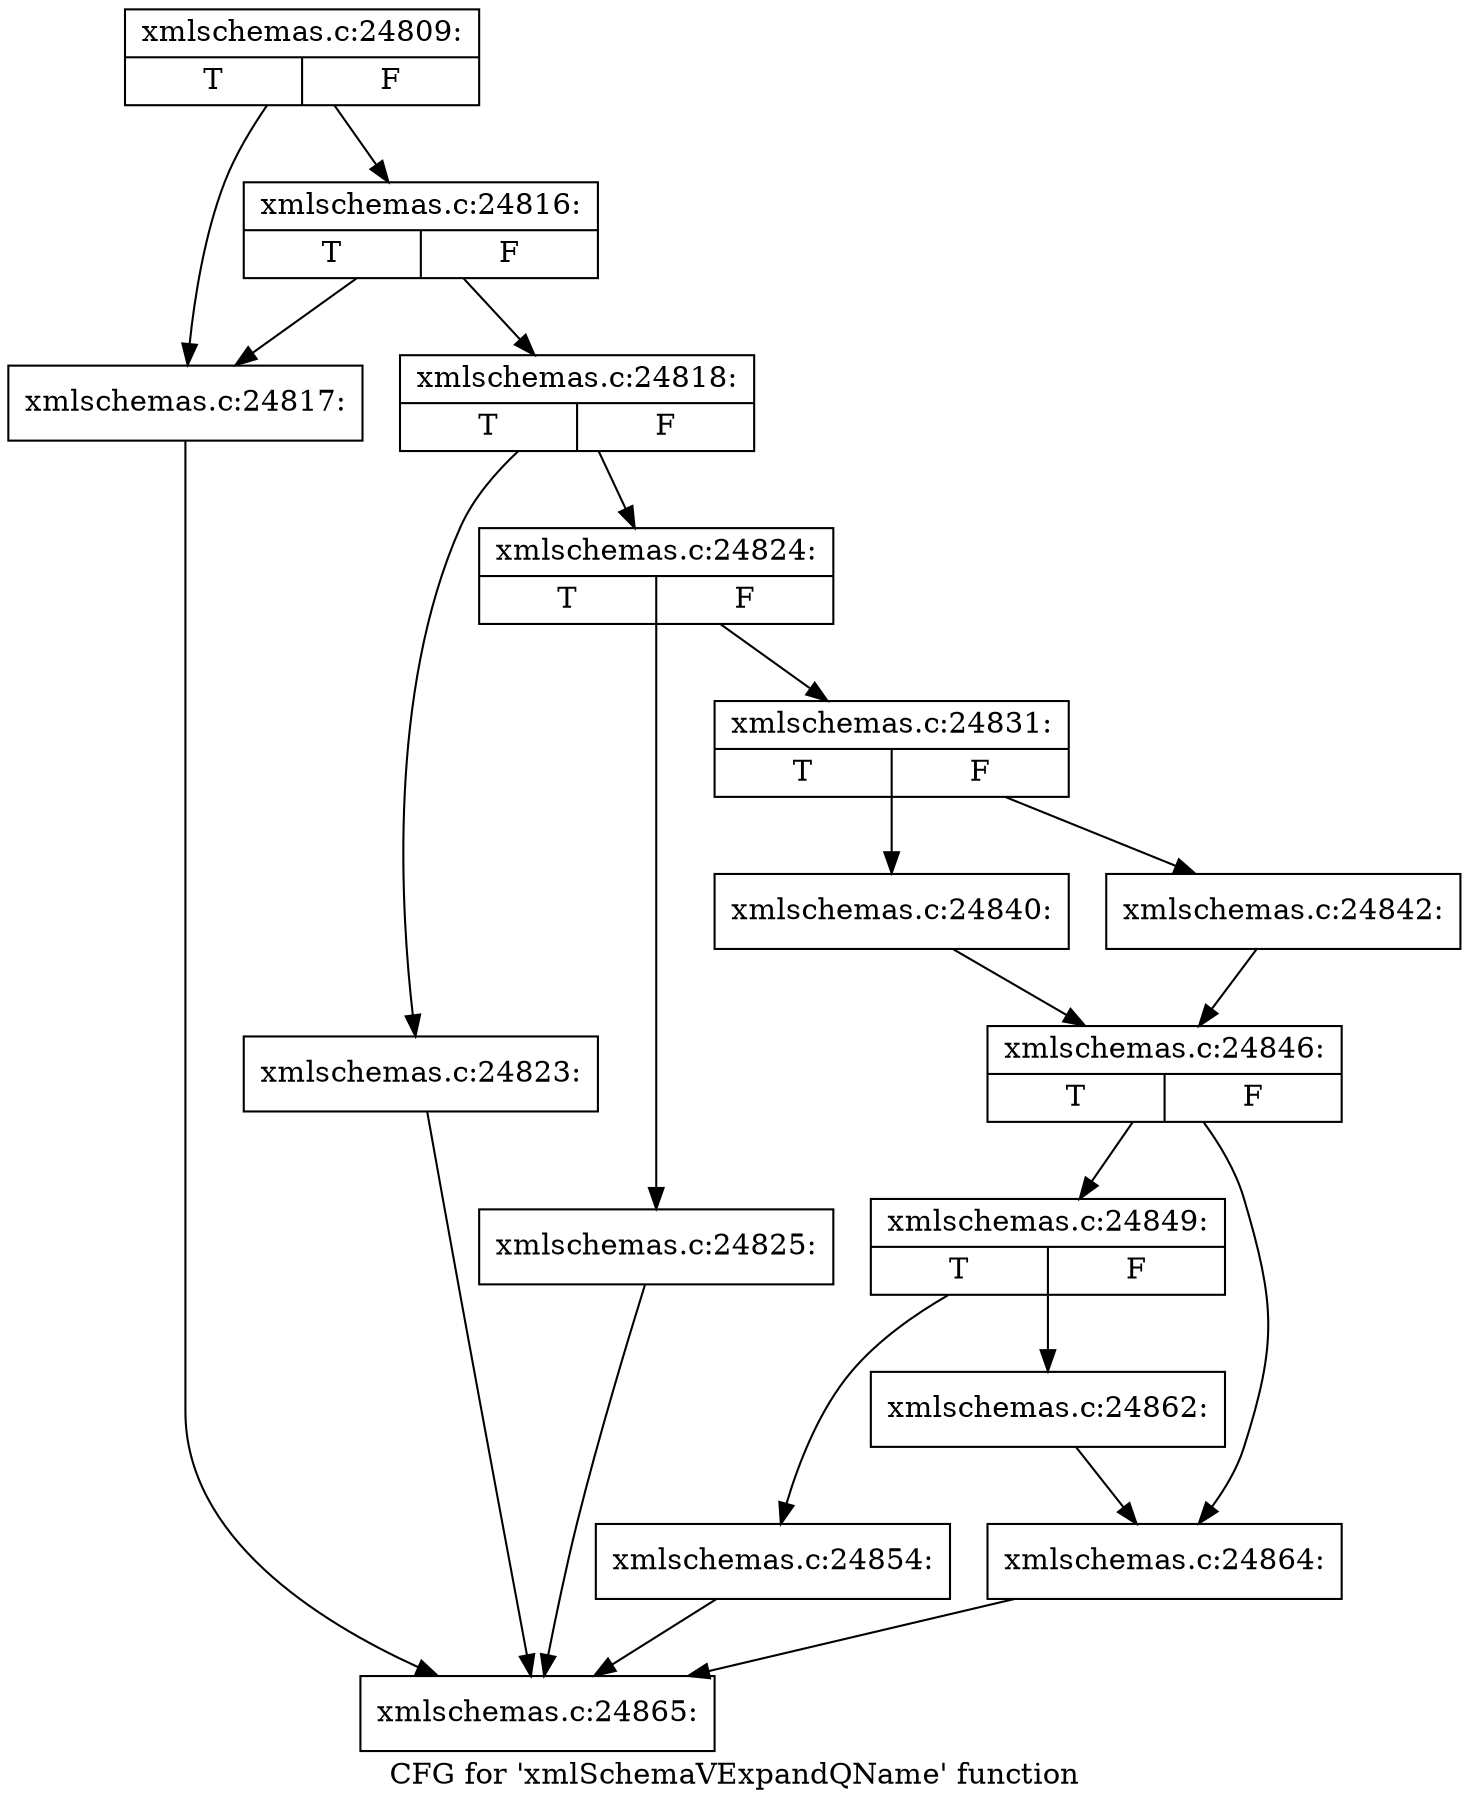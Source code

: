 digraph "CFG for 'xmlSchemaVExpandQName' function" {
	label="CFG for 'xmlSchemaVExpandQName' function";

	Node0x54f6e70 [shape=record,label="{xmlschemas.c:24809:|{<s0>T|<s1>F}}"];
	Node0x54f6e70 -> Node0x5503150;
	Node0x54f6e70 -> Node0x55031f0;
	Node0x55031f0 [shape=record,label="{xmlschemas.c:24816:|{<s0>T|<s1>F}}"];
	Node0x55031f0 -> Node0x5503150;
	Node0x55031f0 -> Node0x55031a0;
	Node0x5503150 [shape=record,label="{xmlschemas.c:24817:}"];
	Node0x5503150 -> Node0x54fac80;
	Node0x55031a0 [shape=record,label="{xmlschemas.c:24818:|{<s0>T|<s1>F}}"];
	Node0x55031a0 -> Node0x5503ec0;
	Node0x55031a0 -> Node0x5503f10;
	Node0x5503ec0 [shape=record,label="{xmlschemas.c:24823:}"];
	Node0x5503ec0 -> Node0x54fac80;
	Node0x5503f10 [shape=record,label="{xmlschemas.c:24824:|{<s0>T|<s1>F}}"];
	Node0x5503f10 -> Node0x5504400;
	Node0x5503f10 -> Node0x5504450;
	Node0x5504400 [shape=record,label="{xmlschemas.c:24825:}"];
	Node0x5504400 -> Node0x54fac80;
	Node0x5504450 [shape=record,label="{xmlschemas.c:24831:|{<s0>T|<s1>F}}"];
	Node0x5504450 -> Node0x5505770;
	Node0x5504450 -> Node0x5505810;
	Node0x5505770 [shape=record,label="{xmlschemas.c:24840:}"];
	Node0x5505770 -> Node0x55057c0;
	Node0x5505810 [shape=record,label="{xmlschemas.c:24842:}"];
	Node0x5505810 -> Node0x55057c0;
	Node0x55057c0 [shape=record,label="{xmlschemas.c:24846:|{<s0>T|<s1>F}}"];
	Node0x55057c0 -> Node0x5506bf0;
	Node0x55057c0 -> Node0x5506c40;
	Node0x5506bf0 [shape=record,label="{xmlschemas.c:24849:|{<s0>T|<s1>F}}"];
	Node0x5506bf0 -> Node0x5507150;
	Node0x5506bf0 -> Node0x55071a0;
	Node0x5507150 [shape=record,label="{xmlschemas.c:24854:}"];
	Node0x5507150 -> Node0x54fac80;
	Node0x55071a0 [shape=record,label="{xmlschemas.c:24862:}"];
	Node0x55071a0 -> Node0x5506c40;
	Node0x5506c40 [shape=record,label="{xmlschemas.c:24864:}"];
	Node0x5506c40 -> Node0x54fac80;
	Node0x54fac80 [shape=record,label="{xmlschemas.c:24865:}"];
}
